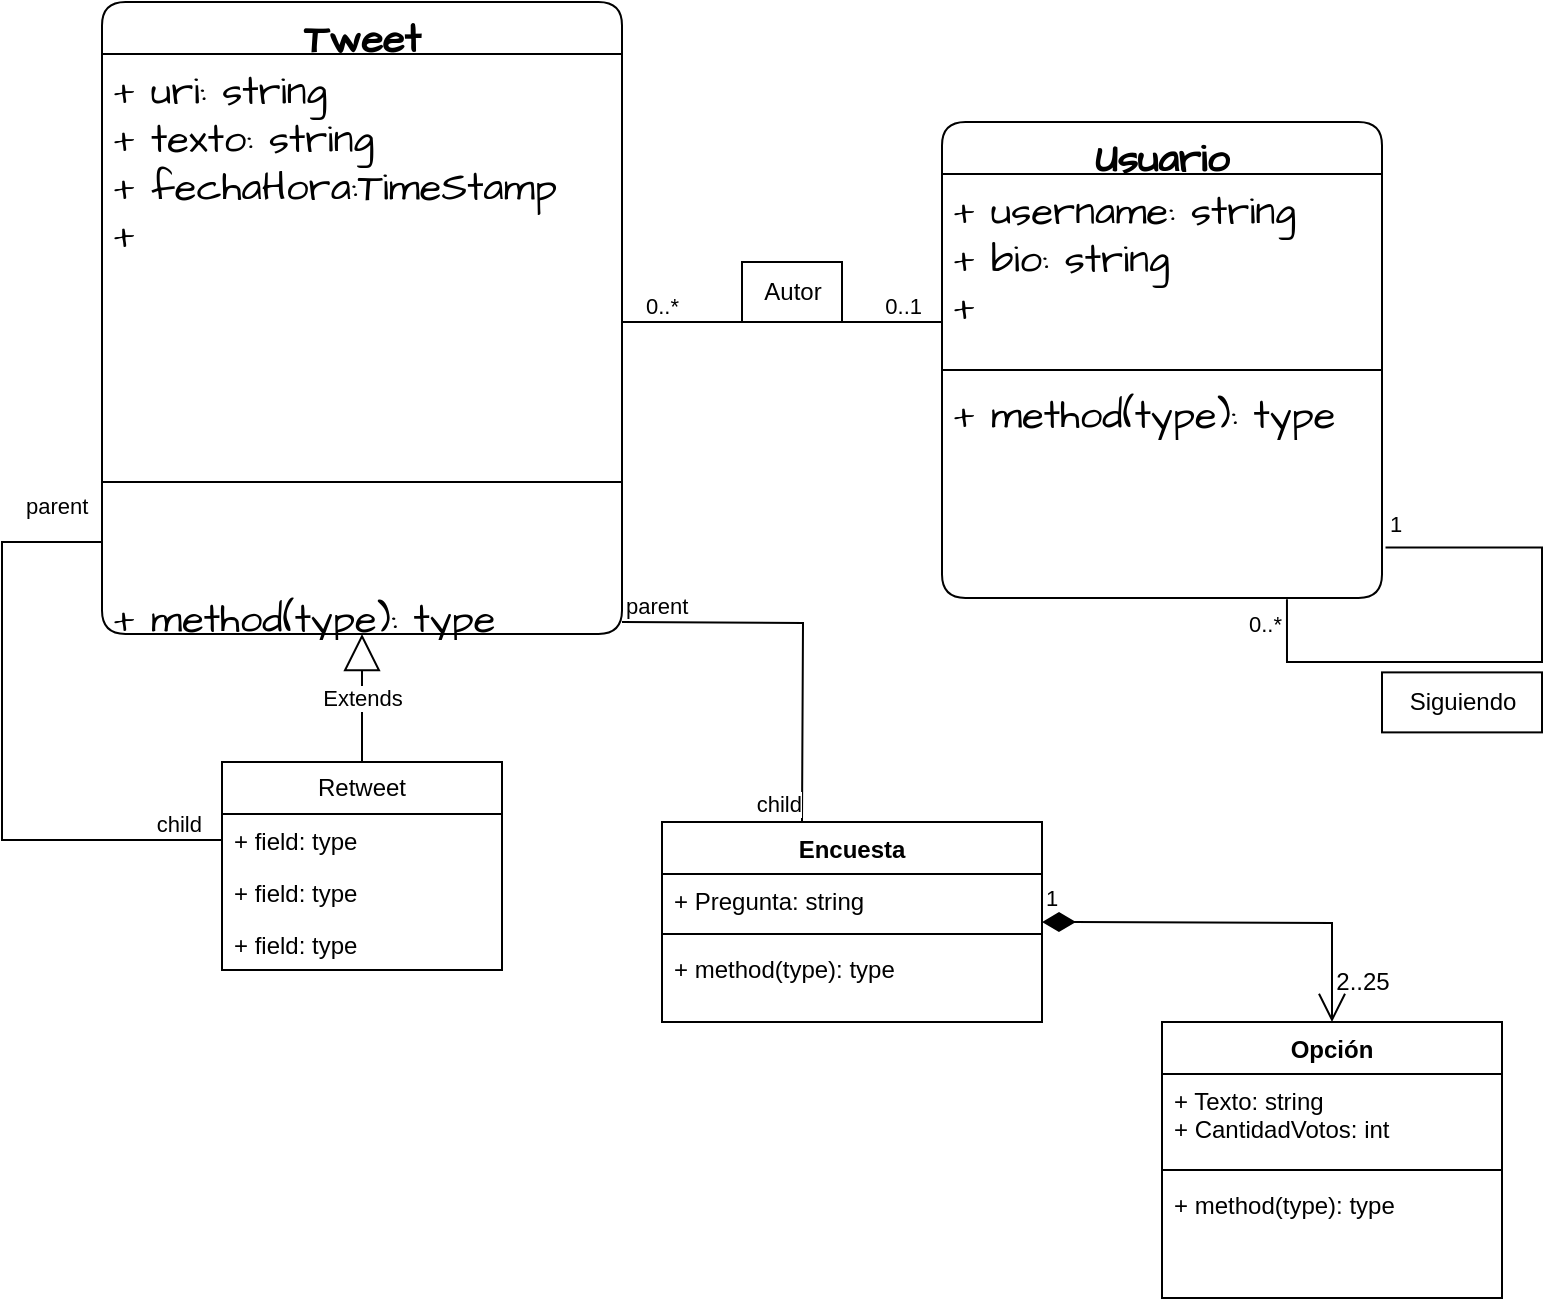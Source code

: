 <mxfile version="21.0.2" type="github"><diagram name="Página-1" id="GgCkjCQXYkrNtOWZ0rHR"><mxGraphModel dx="1195" dy="663" grid="1" gridSize="10" guides="1" tooltips="1" connect="1" arrows="1" fold="1" page="1" pageScale="1" pageWidth="827" pageHeight="1169" math="0" shadow="0"><root><mxCell id="0"/><mxCell id="1" parent="0"/><mxCell id="VtNVXk4OqpBDnSJeeh5F-11" value="Tweet&lt;br&gt;" style="swimlane;fontStyle=1;align=center;verticalAlign=top;childLayout=stackLayout;horizontal=1;startSize=26;horizontalStack=0;resizeParent=1;resizeParentMax=0;resizeLast=0;collapsible=1;marginBottom=0;whiteSpace=wrap;html=1;hachureGap=4;fontFamily=Architects Daughter;fontSource=https%3A%2F%2Ffonts.googleapis.com%2Fcss%3Ffamily%3DArchitects%2BDaughter;fontSize=20;rounded=1;" vertex="1" parent="1"><mxGeometry x="90" y="50" width="260" height="316" as="geometry"/></mxCell><mxCell id="VtNVXk4OqpBDnSJeeh5F-12" value="+ uri: string&lt;br&gt;+ texto: string&lt;br&gt;+ fechaHora:TimeStamp&lt;br&gt;+&amp;nbsp;" style="text;strokeColor=none;fillColor=none;align=left;verticalAlign=top;spacingLeft=4;spacingRight=4;overflow=hidden;rotatable=0;points=[[0,0.5],[1,0.5]];portConstraint=eastwest;whiteSpace=wrap;html=1;fontSize=20;fontFamily=Architects Daughter;rounded=1;" vertex="1" parent="VtNVXk4OqpBDnSJeeh5F-11"><mxGeometry y="26" width="260" height="164" as="geometry"/></mxCell><mxCell id="VtNVXk4OqpBDnSJeeh5F-13" value="" style="line;strokeWidth=1;fillColor=none;align=left;verticalAlign=middle;spacingTop=-1;spacingLeft=3;spacingRight=3;rotatable=0;labelPosition=right;points=[];portConstraint=eastwest;strokeColor=inherit;hachureGap=4;fontFamily=Architects Daughter;fontSource=https%3A%2F%2Ffonts.googleapis.com%2Fcss%3Ffamily%3DArchitects%2BDaughter;fontSize=20;rounded=1;" vertex="1" parent="VtNVXk4OqpBDnSJeeh5F-11"><mxGeometry y="190" width="260" height="100" as="geometry"/></mxCell><mxCell id="VtNVXk4OqpBDnSJeeh5F-14" value="+ method(type): type" style="text;strokeColor=none;fillColor=none;align=left;verticalAlign=top;spacingLeft=4;spacingRight=4;overflow=hidden;rotatable=0;points=[[0,0.5],[1,0.5]];portConstraint=eastwest;whiteSpace=wrap;html=1;fontSize=20;fontFamily=Architects Daughter;rounded=1;" vertex="1" parent="VtNVXk4OqpBDnSJeeh5F-11"><mxGeometry y="290" width="260" height="26" as="geometry"/></mxCell><mxCell id="VtNVXk4OqpBDnSJeeh5F-16" value="Usuario" style="swimlane;fontStyle=1;align=center;verticalAlign=top;childLayout=stackLayout;horizontal=1;startSize=26;horizontalStack=0;resizeParent=1;resizeParentMax=0;resizeLast=0;collapsible=1;marginBottom=0;whiteSpace=wrap;html=1;hachureGap=4;fontFamily=Architects Daughter;fontSource=https%3A%2F%2Ffonts.googleapis.com%2Fcss%3Ffamily%3DArchitects%2BDaughter;fontSize=20;rounded=1;" vertex="1" parent="1"><mxGeometry x="510" y="110" width="220" height="238" as="geometry"/></mxCell><mxCell id="VtNVXk4OqpBDnSJeeh5F-17" value="+ username: string&lt;br&gt;+ bio: string&lt;br&gt;+" style="text;strokeColor=none;fillColor=none;align=left;verticalAlign=top;spacingLeft=4;spacingRight=4;overflow=hidden;rotatable=0;points=[[0,0.5],[1,0.5]];portConstraint=eastwest;whiteSpace=wrap;html=1;fontSize=20;fontFamily=Architects Daughter;rounded=1;" vertex="1" parent="VtNVXk4OqpBDnSJeeh5F-16"><mxGeometry y="26" width="220" height="94" as="geometry"/></mxCell><mxCell id="VtNVXk4OqpBDnSJeeh5F-18" value="" style="line;strokeWidth=1;fillColor=none;align=left;verticalAlign=middle;spacingTop=-1;spacingLeft=3;spacingRight=3;rotatable=0;labelPosition=right;points=[];portConstraint=eastwest;strokeColor=inherit;hachureGap=4;fontFamily=Architects Daughter;fontSource=https%3A%2F%2Ffonts.googleapis.com%2Fcss%3Ffamily%3DArchitects%2BDaughter;fontSize=20;rounded=1;" vertex="1" parent="VtNVXk4OqpBDnSJeeh5F-16"><mxGeometry y="120" width="220" height="8" as="geometry"/></mxCell><mxCell id="VtNVXk4OqpBDnSJeeh5F-19" value="+ method(type): type" style="text;strokeColor=none;fillColor=none;align=left;verticalAlign=top;spacingLeft=4;spacingRight=4;overflow=hidden;rotatable=0;points=[[0,0.5],[1,0.5]];portConstraint=eastwest;whiteSpace=wrap;html=1;fontSize=20;fontFamily=Architects Daughter;rounded=1;" vertex="1" parent="VtNVXk4OqpBDnSJeeh5F-16"><mxGeometry y="128" width="220" height="110" as="geometry"/></mxCell><mxCell id="VtNVXk4OqpBDnSJeeh5F-28" value="" style="endArrow=none;html=1;edgeStyle=orthogonalEdgeStyle;rounded=0;exitX=1.008;exitY=0.771;exitDx=0;exitDy=0;exitPerimeter=0;entryX=0.784;entryY=1.006;entryDx=0;entryDy=0;entryPerimeter=0;" edge="1" parent="VtNVXk4OqpBDnSJeeh5F-16" source="VtNVXk4OqpBDnSJeeh5F-19" target="VtNVXk4OqpBDnSJeeh5F-19"><mxGeometry relative="1" as="geometry"><mxPoint x="130" y="270" as="sourcePoint"/><mxPoint x="290" y="270" as="targetPoint"/><Array as="points"><mxPoint x="300" y="213"/><mxPoint x="300" y="270"/><mxPoint x="173" y="270"/></Array></mxGeometry></mxCell><mxCell id="VtNVXk4OqpBDnSJeeh5F-29" value="1" style="edgeLabel;resizable=0;html=1;align=left;verticalAlign=bottom;" connectable="0" vertex="1" parent="VtNVXk4OqpBDnSJeeh5F-28"><mxGeometry x="-1" relative="1" as="geometry"><mxPoint y="-3" as="offset"/></mxGeometry></mxCell><mxCell id="VtNVXk4OqpBDnSJeeh5F-30" value="0..*" style="edgeLabel;resizable=0;html=1;align=right;verticalAlign=bottom;" connectable="0" vertex="1" parent="VtNVXk4OqpBDnSJeeh5F-28"><mxGeometry x="1" relative="1" as="geometry"><mxPoint x="-2" y="21" as="offset"/></mxGeometry></mxCell><mxCell id="VtNVXk4OqpBDnSJeeh5F-20" value="" style="endArrow=none;html=1;edgeStyle=orthogonalEdgeStyle;rounded=0;" edge="1" parent="1"><mxGeometry relative="1" as="geometry"><mxPoint x="350" y="210" as="sourcePoint"/><mxPoint x="510" y="210" as="targetPoint"/></mxGeometry></mxCell><mxCell id="VtNVXk4OqpBDnSJeeh5F-21" value="0..*" style="edgeLabel;resizable=0;html=1;align=left;verticalAlign=bottom;" connectable="0" vertex="1" parent="VtNVXk4OqpBDnSJeeh5F-20"><mxGeometry x="-1" relative="1" as="geometry"><mxPoint x="10" as="offset"/></mxGeometry></mxCell><mxCell id="VtNVXk4OqpBDnSJeeh5F-22" value="0..1" style="edgeLabel;resizable=0;html=1;align=right;verticalAlign=bottom;" connectable="0" vertex="1" parent="VtNVXk4OqpBDnSJeeh5F-20"><mxGeometry x="1" relative="1" as="geometry"><mxPoint x="-10" as="offset"/></mxGeometry></mxCell><mxCell id="VtNVXk4OqpBDnSJeeh5F-24" value="Autor" style="text;html=1;align=center;verticalAlign=middle;resizable=0;points=[];autosize=1;strokeColor=default;" vertex="1" parent="1"><mxGeometry x="410" y="180" width="50" height="30" as="geometry"/></mxCell><mxCell id="VtNVXk4OqpBDnSJeeh5F-31" value="Siguiendo" style="text;html=1;align=center;verticalAlign=middle;resizable=0;points=[];autosize=1;strokeColor=default;fillColor=none;" vertex="1" parent="1"><mxGeometry x="730" y="385.19" width="80" height="30" as="geometry"/></mxCell><mxCell id="VtNVXk4OqpBDnSJeeh5F-44" value="Retweet" style="swimlane;fontStyle=0;childLayout=stackLayout;horizontal=1;startSize=26;fillColor=none;horizontalStack=0;resizeParent=1;resizeParentMax=0;resizeLast=0;collapsible=1;marginBottom=0;whiteSpace=wrap;html=1;" vertex="1" parent="1"><mxGeometry x="150" y="430" width="140" height="104" as="geometry"/></mxCell><mxCell id="VtNVXk4OqpBDnSJeeh5F-45" value="+ field: type" style="text;strokeColor=none;fillColor=none;align=left;verticalAlign=top;spacingLeft=4;spacingRight=4;overflow=hidden;rotatable=0;points=[[0,0.5],[1,0.5]];portConstraint=eastwest;whiteSpace=wrap;html=1;" vertex="1" parent="VtNVXk4OqpBDnSJeeh5F-44"><mxGeometry y="26" width="140" height="26" as="geometry"/></mxCell><mxCell id="VtNVXk4OqpBDnSJeeh5F-46" value="+ field: type" style="text;strokeColor=none;fillColor=none;align=left;verticalAlign=top;spacingLeft=4;spacingRight=4;overflow=hidden;rotatable=0;points=[[0,0.5],[1,0.5]];portConstraint=eastwest;whiteSpace=wrap;html=1;" vertex="1" parent="VtNVXk4OqpBDnSJeeh5F-44"><mxGeometry y="52" width="140" height="26" as="geometry"/></mxCell><mxCell id="VtNVXk4OqpBDnSJeeh5F-47" value="+ field: type" style="text;strokeColor=none;fillColor=none;align=left;verticalAlign=top;spacingLeft=4;spacingRight=4;overflow=hidden;rotatable=0;points=[[0,0.5],[1,0.5]];portConstraint=eastwest;whiteSpace=wrap;html=1;" vertex="1" parent="VtNVXk4OqpBDnSJeeh5F-44"><mxGeometry y="78" width="140" height="26" as="geometry"/></mxCell><mxCell id="VtNVXk4OqpBDnSJeeh5F-49" value="Extends" style="endArrow=block;endSize=16;endFill=0;html=1;rounded=0;exitX=0.5;exitY=0;exitDx=0;exitDy=0;" edge="1" parent="1" source="VtNVXk4OqpBDnSJeeh5F-44" target="VtNVXk4OqpBDnSJeeh5F-14"><mxGeometry width="160" relative="1" as="geometry"><mxPoint x="130" y="430" as="sourcePoint"/><mxPoint x="290" y="430" as="targetPoint"/></mxGeometry></mxCell><mxCell id="VtNVXk4OqpBDnSJeeh5F-50" value="" style="endArrow=none;html=1;edgeStyle=orthogonalEdgeStyle;rounded=0;entryX=0;entryY=0.5;entryDx=0;entryDy=0;" edge="1" parent="1" target="VtNVXk4OqpBDnSJeeh5F-45"><mxGeometry relative="1" as="geometry"><mxPoint x="90" y="320" as="sourcePoint"/><mxPoint x="180" y="410" as="targetPoint"/><Array as="points"><mxPoint x="40" y="320"/><mxPoint x="40" y="469"/></Array></mxGeometry></mxCell><mxCell id="VtNVXk4OqpBDnSJeeh5F-51" value="parent" style="edgeLabel;resizable=0;html=1;align=left;verticalAlign=bottom;" connectable="0" vertex="1" parent="VtNVXk4OqpBDnSJeeh5F-50"><mxGeometry x="-1" relative="1" as="geometry"><mxPoint x="-40" y="-10" as="offset"/></mxGeometry></mxCell><mxCell id="VtNVXk4OqpBDnSJeeh5F-52" value="child" style="edgeLabel;resizable=0;html=1;align=right;verticalAlign=bottom;" connectable="0" vertex="1" parent="VtNVXk4OqpBDnSJeeh5F-50"><mxGeometry x="1" relative="1" as="geometry"><mxPoint x="-10" as="offset"/></mxGeometry></mxCell><mxCell id="VtNVXk4OqpBDnSJeeh5F-54" value="" style="endArrow=none;html=1;edgeStyle=orthogonalEdgeStyle;rounded=0;" edge="1" parent="1"><mxGeometry relative="1" as="geometry"><mxPoint x="350" y="360" as="sourcePoint"/><mxPoint x="440" y="460" as="targetPoint"/></mxGeometry></mxCell><mxCell id="VtNVXk4OqpBDnSJeeh5F-55" value="parent" style="edgeLabel;resizable=0;html=1;align=left;verticalAlign=bottom;" connectable="0" vertex="1" parent="VtNVXk4OqpBDnSJeeh5F-54"><mxGeometry x="-1" relative="1" as="geometry"/></mxCell><mxCell id="VtNVXk4OqpBDnSJeeh5F-56" value="child" style="edgeLabel;resizable=0;html=1;align=right;verticalAlign=bottom;" connectable="0" vertex="1" parent="VtNVXk4OqpBDnSJeeh5F-54"><mxGeometry x="1" relative="1" as="geometry"/></mxCell><mxCell id="VtNVXk4OqpBDnSJeeh5F-57" value="Encuesta" style="swimlane;fontStyle=1;align=center;verticalAlign=top;childLayout=stackLayout;horizontal=1;startSize=26;horizontalStack=0;resizeParent=1;resizeParentMax=0;resizeLast=0;collapsible=1;marginBottom=0;whiteSpace=wrap;html=1;" vertex="1" parent="1"><mxGeometry x="370" y="460" width="190" height="100" as="geometry"/></mxCell><mxCell id="VtNVXk4OqpBDnSJeeh5F-58" value="+ Pregunta: string&lt;br&gt;" style="text;strokeColor=none;fillColor=none;align=left;verticalAlign=top;spacingLeft=4;spacingRight=4;overflow=hidden;rotatable=0;points=[[0,0.5],[1,0.5]];portConstraint=eastwest;whiteSpace=wrap;html=1;" vertex="1" parent="VtNVXk4OqpBDnSJeeh5F-57"><mxGeometry y="26" width="190" height="26" as="geometry"/></mxCell><mxCell id="VtNVXk4OqpBDnSJeeh5F-59" value="" style="line;strokeWidth=1;fillColor=none;align=left;verticalAlign=middle;spacingTop=-1;spacingLeft=3;spacingRight=3;rotatable=0;labelPosition=right;points=[];portConstraint=eastwest;strokeColor=inherit;" vertex="1" parent="VtNVXk4OqpBDnSJeeh5F-57"><mxGeometry y="52" width="190" height="8" as="geometry"/></mxCell><mxCell id="VtNVXk4OqpBDnSJeeh5F-60" value="+ method(type): type" style="text;strokeColor=none;fillColor=none;align=left;verticalAlign=top;spacingLeft=4;spacingRight=4;overflow=hidden;rotatable=0;points=[[0,0.5],[1,0.5]];portConstraint=eastwest;whiteSpace=wrap;html=1;" vertex="1" parent="VtNVXk4OqpBDnSJeeh5F-57"><mxGeometry y="60" width="190" height="40" as="geometry"/></mxCell><mxCell id="VtNVXk4OqpBDnSJeeh5F-62" value="Opción" style="swimlane;fontStyle=1;align=center;verticalAlign=top;childLayout=stackLayout;horizontal=1;startSize=26;horizontalStack=0;resizeParent=1;resizeParentMax=0;resizeLast=0;collapsible=1;marginBottom=0;whiteSpace=wrap;html=1;" vertex="1" parent="1"><mxGeometry x="620" y="560" width="170" height="138" as="geometry"/></mxCell><mxCell id="VtNVXk4OqpBDnSJeeh5F-63" value="+ Texto: string&lt;br&gt;+ CantidadVotos: int" style="text;strokeColor=none;fillColor=none;align=left;verticalAlign=top;spacingLeft=4;spacingRight=4;overflow=hidden;rotatable=0;points=[[0,0.5],[1,0.5]];portConstraint=eastwest;whiteSpace=wrap;html=1;" vertex="1" parent="VtNVXk4OqpBDnSJeeh5F-62"><mxGeometry y="26" width="170" height="44" as="geometry"/></mxCell><mxCell id="VtNVXk4OqpBDnSJeeh5F-64" value="" style="line;strokeWidth=1;fillColor=none;align=left;verticalAlign=middle;spacingTop=-1;spacingLeft=3;spacingRight=3;rotatable=0;labelPosition=right;points=[];portConstraint=eastwest;strokeColor=inherit;" vertex="1" parent="VtNVXk4OqpBDnSJeeh5F-62"><mxGeometry y="70" width="170" height="8" as="geometry"/></mxCell><mxCell id="VtNVXk4OqpBDnSJeeh5F-65" value="+ method(type): type" style="text;strokeColor=none;fillColor=none;align=left;verticalAlign=top;spacingLeft=4;spacingRight=4;overflow=hidden;rotatable=0;points=[[0,0.5],[1,0.5]];portConstraint=eastwest;whiteSpace=wrap;html=1;" vertex="1" parent="VtNVXk4OqpBDnSJeeh5F-62"><mxGeometry y="78" width="170" height="60" as="geometry"/></mxCell><mxCell id="VtNVXk4OqpBDnSJeeh5F-67" value="1" style="endArrow=open;html=1;endSize=12;startArrow=diamondThin;startSize=14;startFill=1;edgeStyle=orthogonalEdgeStyle;align=left;verticalAlign=bottom;rounded=0;entryX=0.5;entryY=0;entryDx=0;entryDy=0;" edge="1" parent="1" target="VtNVXk4OqpBDnSJeeh5F-62"><mxGeometry x="-1" y="3" relative="1" as="geometry"><mxPoint x="560" y="510" as="sourcePoint"/><mxPoint x="720" y="510" as="targetPoint"/></mxGeometry></mxCell><mxCell id="VtNVXk4OqpBDnSJeeh5F-71" value="2..25" style="text;html=1;align=center;verticalAlign=middle;resizable=0;points=[];autosize=1;strokeColor=none;fillColor=none;" vertex="1" parent="1"><mxGeometry x="695" y="525" width="50" height="30" as="geometry"/></mxCell></root></mxGraphModel></diagram></mxfile>